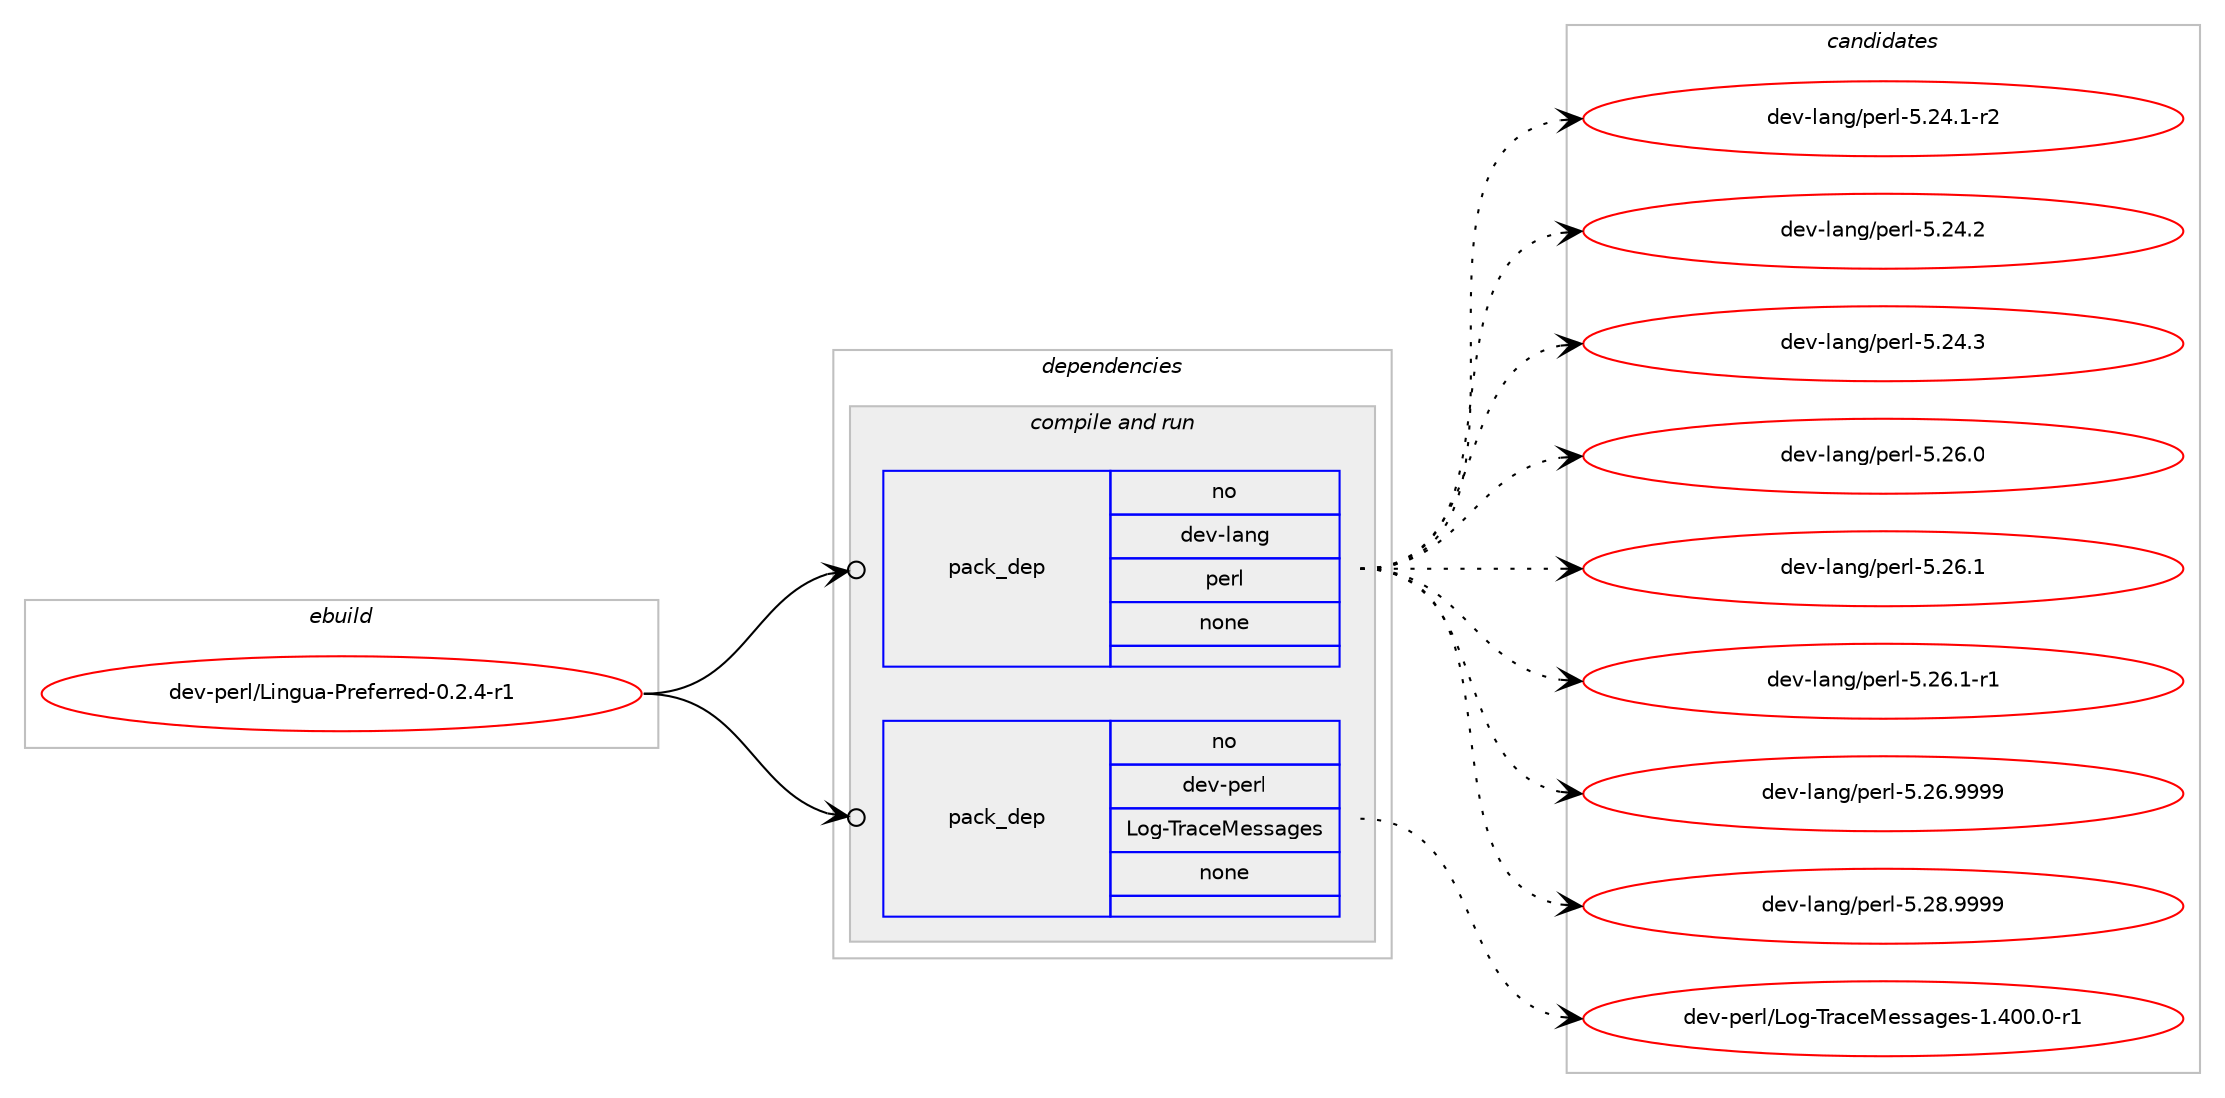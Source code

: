 digraph prolog {

# *************
# Graph options
# *************

newrank=true;
concentrate=true;
compound=true;
graph [rankdir=LR,fontname=Helvetica,fontsize=10,ranksep=1.5];#, ranksep=2.5, nodesep=0.2];
edge  [arrowhead=vee];
node  [fontname=Helvetica,fontsize=10];

# **********
# The ebuild
# **********

subgraph cluster_leftcol {
color=gray;
rank=same;
label=<<i>ebuild</i>>;
id [label="dev-perl/Lingua-Preferred-0.2.4-r1", color=red, width=4, href="../dev-perl/Lingua-Preferred-0.2.4-r1.svg"];
}

# ****************
# The dependencies
# ****************

subgraph cluster_midcol {
color=gray;
label=<<i>dependencies</i>>;
subgraph cluster_compile {
fillcolor="#eeeeee";
style=filled;
label=<<i>compile</i>>;
}
subgraph cluster_compileandrun {
fillcolor="#eeeeee";
style=filled;
label=<<i>compile and run</i>>;
subgraph pack101711 {
dependency132869 [label=<<TABLE BORDER="0" CELLBORDER="1" CELLSPACING="0" CELLPADDING="4" WIDTH="220"><TR><TD ROWSPAN="6" CELLPADDING="30">pack_dep</TD></TR><TR><TD WIDTH="110">no</TD></TR><TR><TD>dev-lang</TD></TR><TR><TD>perl</TD></TR><TR><TD>none</TD></TR><TR><TD></TD></TR></TABLE>>, shape=none, color=blue];
}
id:e -> dependency132869:w [weight=20,style="solid",arrowhead="odotvee"];
subgraph pack101712 {
dependency132870 [label=<<TABLE BORDER="0" CELLBORDER="1" CELLSPACING="0" CELLPADDING="4" WIDTH="220"><TR><TD ROWSPAN="6" CELLPADDING="30">pack_dep</TD></TR><TR><TD WIDTH="110">no</TD></TR><TR><TD>dev-perl</TD></TR><TR><TD>Log-TraceMessages</TD></TR><TR><TD>none</TD></TR><TR><TD></TD></TR></TABLE>>, shape=none, color=blue];
}
id:e -> dependency132870:w [weight=20,style="solid",arrowhead="odotvee"];
}
subgraph cluster_run {
fillcolor="#eeeeee";
style=filled;
label=<<i>run</i>>;
}
}

# **************
# The candidates
# **************

subgraph cluster_choices {
rank=same;
color=gray;
label=<<i>candidates</i>>;

subgraph choice101711 {
color=black;
nodesep=1;
choice100101118451089711010347112101114108455346505246494511450 [label="dev-lang/perl-5.24.1-r2", color=red, width=4,href="../dev-lang/perl-5.24.1-r2.svg"];
choice10010111845108971101034711210111410845534650524650 [label="dev-lang/perl-5.24.2", color=red, width=4,href="../dev-lang/perl-5.24.2.svg"];
choice10010111845108971101034711210111410845534650524651 [label="dev-lang/perl-5.24.3", color=red, width=4,href="../dev-lang/perl-5.24.3.svg"];
choice10010111845108971101034711210111410845534650544648 [label="dev-lang/perl-5.26.0", color=red, width=4,href="../dev-lang/perl-5.26.0.svg"];
choice10010111845108971101034711210111410845534650544649 [label="dev-lang/perl-5.26.1", color=red, width=4,href="../dev-lang/perl-5.26.1.svg"];
choice100101118451089711010347112101114108455346505446494511449 [label="dev-lang/perl-5.26.1-r1", color=red, width=4,href="../dev-lang/perl-5.26.1-r1.svg"];
choice10010111845108971101034711210111410845534650544657575757 [label="dev-lang/perl-5.26.9999", color=red, width=4,href="../dev-lang/perl-5.26.9999.svg"];
choice10010111845108971101034711210111410845534650564657575757 [label="dev-lang/perl-5.28.9999", color=red, width=4,href="../dev-lang/perl-5.28.9999.svg"];
dependency132869:e -> choice100101118451089711010347112101114108455346505246494511450:w [style=dotted,weight="100"];
dependency132869:e -> choice10010111845108971101034711210111410845534650524650:w [style=dotted,weight="100"];
dependency132869:e -> choice10010111845108971101034711210111410845534650524651:w [style=dotted,weight="100"];
dependency132869:e -> choice10010111845108971101034711210111410845534650544648:w [style=dotted,weight="100"];
dependency132869:e -> choice10010111845108971101034711210111410845534650544649:w [style=dotted,weight="100"];
dependency132869:e -> choice100101118451089711010347112101114108455346505446494511449:w [style=dotted,weight="100"];
dependency132869:e -> choice10010111845108971101034711210111410845534650544657575757:w [style=dotted,weight="100"];
dependency132869:e -> choice10010111845108971101034711210111410845534650564657575757:w [style=dotted,weight="100"];
}
subgraph choice101712 {
color=black;
nodesep=1;
choice10010111845112101114108477611110345841149799101771011151159710310111545494652484846484511449 [label="dev-perl/Log-TraceMessages-1.400.0-r1", color=red, width=4,href="../dev-perl/Log-TraceMessages-1.400.0-r1.svg"];
dependency132870:e -> choice10010111845112101114108477611110345841149799101771011151159710310111545494652484846484511449:w [style=dotted,weight="100"];
}
}

}
